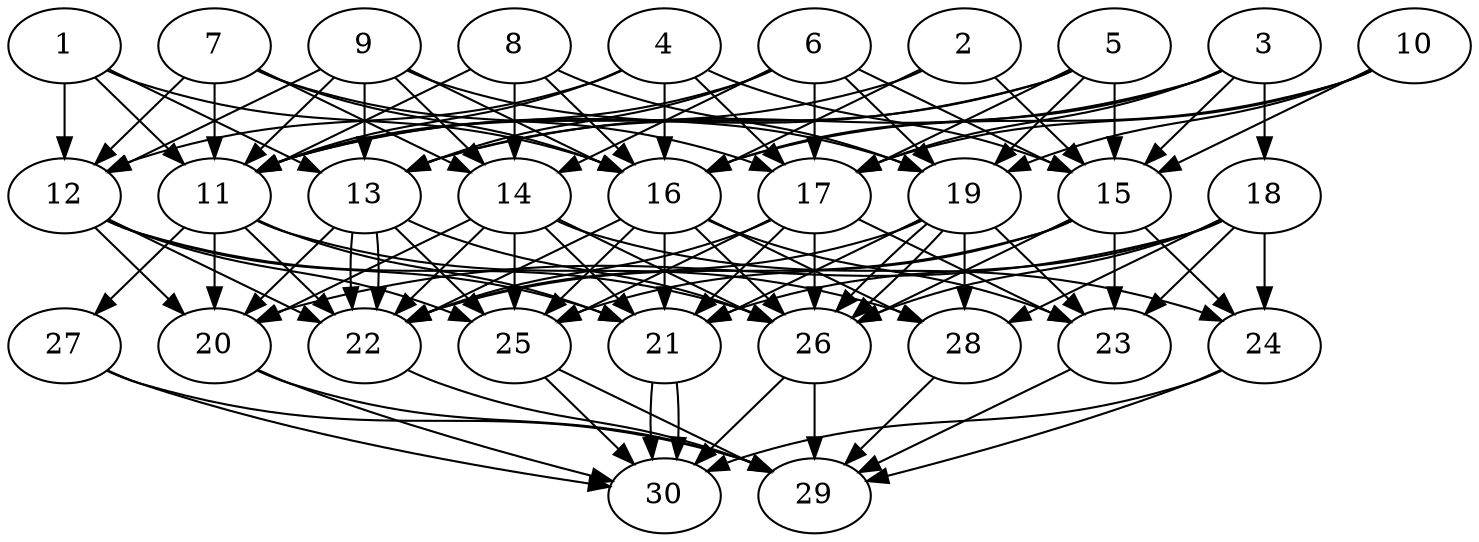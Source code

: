 // DAG automatically generated by daggen at Thu Oct  3 14:04:18 2019
// ./daggen --dot -n 30 --ccr 0.4 --fat 0.7 --regular 0.9 --density 0.9 --mindata 5242880 --maxdata 52428800 
digraph G {
  1 [size="32504320", alpha="0.18", expect_size="13001728"] 
  1 -> 11 [size ="13001728"]
  1 -> 12 [size ="13001728"]
  1 -> 13 [size ="13001728"]
  1 -> 16 [size ="13001728"]
  2 [size="90132480", alpha="0.01", expect_size="36052992"] 
  2 -> 11 [size ="36052992"]
  2 -> 15 [size ="36052992"]
  2 -> 16 [size ="36052992"]
  3 [size="47674880", alpha="0.04", expect_size="19069952"] 
  3 -> 13 [size ="19069952"]
  3 -> 15 [size ="19069952"]
  3 -> 16 [size ="19069952"]
  3 -> 17 [size ="19069952"]
  3 -> 18 [size ="19069952"]
  4 [size="35901440", alpha="0.06", expect_size="14360576"] 
  4 -> 11 [size ="14360576"]
  4 -> 12 [size ="14360576"]
  4 -> 15 [size ="14360576"]
  4 -> 16 [size ="14360576"]
  4 -> 17 [size ="14360576"]
  5 [size="58035200", alpha="0.09", expect_size="23214080"] 
  5 -> 11 [size ="23214080"]
  5 -> 13 [size ="23214080"]
  5 -> 15 [size ="23214080"]
  5 -> 17 [size ="23214080"]
  5 -> 19 [size ="23214080"]
  6 [size="65960960", alpha="0.04", expect_size="26384384"] 
  6 -> 11 [size ="26384384"]
  6 -> 13 [size ="26384384"]
  6 -> 14 [size ="26384384"]
  6 -> 15 [size ="26384384"]
  6 -> 17 [size ="26384384"]
  6 -> 19 [size ="26384384"]
  7 [size="104299520", alpha="0.01", expect_size="41719808"] 
  7 -> 11 [size ="41719808"]
  7 -> 12 [size ="41719808"]
  7 -> 14 [size ="41719808"]
  7 -> 16 [size ="41719808"]
  7 -> 17 [size ="41719808"]
  8 [size="50872320", alpha="0.18", expect_size="20348928"] 
  8 -> 11 [size ="20348928"]
  8 -> 14 [size ="20348928"]
  8 -> 16 [size ="20348928"]
  8 -> 19 [size ="20348928"]
  9 [size="28986880", alpha="0.14", expect_size="11594752"] 
  9 -> 11 [size ="11594752"]
  9 -> 12 [size ="11594752"]
  9 -> 13 [size ="11594752"]
  9 -> 14 [size ="11594752"]
  9 -> 16 [size ="11594752"]
  9 -> 19 [size ="11594752"]
  10 [size="109780480", alpha="0.18", expect_size="43912192"] 
  10 -> 15 [size ="43912192"]
  10 -> 16 [size ="43912192"]
  10 -> 17 [size ="43912192"]
  10 -> 19 [size ="43912192"]
  11 [size="124185600", alpha="0.12", expect_size="49674240"] 
  11 -> 20 [size ="49674240"]
  11 -> 21 [size ="49674240"]
  11 -> 22 [size ="49674240"]
  11 -> 27 [size ="49674240"]
  11 -> 28 [size ="49674240"]
  12 [size="110909440", alpha="0.17", expect_size="44363776"] 
  12 -> 20 [size ="44363776"]
  12 -> 21 [size ="44363776"]
  12 -> 22 [size ="44363776"]
  12 -> 25 [size ="44363776"]
  12 -> 26 [size ="44363776"]
  13 [size="118579200", alpha="0.03", expect_size="47431680"] 
  13 -> 20 [size ="47431680"]
  13 -> 22 [size ="47431680"]
  13 -> 22 [size ="47431680"]
  13 -> 25 [size ="47431680"]
  13 -> 26 [size ="47431680"]
  14 [size="22958080", alpha="0.15", expect_size="9183232"] 
  14 -> 20 [size ="9183232"]
  14 -> 21 [size ="9183232"]
  14 -> 22 [size ="9183232"]
  14 -> 24 [size ="9183232"]
  14 -> 25 [size ="9183232"]
  14 -> 26 [size ="9183232"]
  15 [size="55636480", alpha="0.01", expect_size="22254592"] 
  15 -> 22 [size ="22254592"]
  15 -> 23 [size ="22254592"]
  15 -> 24 [size ="22254592"]
  15 -> 25 [size ="22254592"]
  15 -> 26 [size ="22254592"]
  16 [size="107471360", alpha="0.07", expect_size="42988544"] 
  16 -> 21 [size ="42988544"]
  16 -> 22 [size ="42988544"]
  16 -> 23 [size ="42988544"]
  16 -> 25 [size ="42988544"]
  16 -> 26 [size ="42988544"]
  16 -> 28 [size ="42988544"]
  17 [size="14077440", alpha="0.10", expect_size="5630976"] 
  17 -> 21 [size ="5630976"]
  17 -> 22 [size ="5630976"]
  17 -> 23 [size ="5630976"]
  17 -> 25 [size ="5630976"]
  17 -> 26 [size ="5630976"]
  18 [size="19573760", alpha="0.20", expect_size="7829504"] 
  18 -> 20 [size ="7829504"]
  18 -> 21 [size ="7829504"]
  18 -> 23 [size ="7829504"]
  18 -> 24 [size ="7829504"]
  18 -> 26 [size ="7829504"]
  18 -> 28 [size ="7829504"]
  19 [size="127439360", alpha="0.02", expect_size="50975744"] 
  19 -> 21 [size ="50975744"]
  19 -> 22 [size ="50975744"]
  19 -> 23 [size ="50975744"]
  19 -> 26 [size ="50975744"]
  19 -> 26 [size ="50975744"]
  19 -> 28 [size ="50975744"]
  20 [size="92643840", alpha="0.11", expect_size="37057536"] 
  20 -> 29 [size ="37057536"]
  20 -> 30 [size ="37057536"]
  21 [size="80706560", alpha="0.03", expect_size="32282624"] 
  21 -> 30 [size ="32282624"]
  21 -> 30 [size ="32282624"]
  22 [size="34378240", alpha="0.08", expect_size="13751296"] 
  22 -> 29 [size ="13751296"]
  23 [size="15651840", alpha="0.18", expect_size="6260736"] 
  23 -> 29 [size ="6260736"]
  24 [size="32097280", alpha="0.13", expect_size="12838912"] 
  24 -> 29 [size ="12838912"]
  24 -> 30 [size ="12838912"]
  25 [size="119201280", alpha="0.16", expect_size="47680512"] 
  25 -> 29 [size ="47680512"]
  25 -> 30 [size ="47680512"]
  26 [size="128010240", alpha="0.07", expect_size="51204096"] 
  26 -> 29 [size ="51204096"]
  26 -> 30 [size ="51204096"]
  27 [size="53624320", alpha="0.14", expect_size="21449728"] 
  27 -> 29 [size ="21449728"]
  27 -> 30 [size ="21449728"]
  28 [size="114424320", alpha="0.07", expect_size="45769728"] 
  28 -> 29 [size ="45769728"]
  29 [size="112990720", alpha="0.03", expect_size="45196288"] 
  30 [size="124183040", alpha="0.15", expect_size="49673216"] 
}
